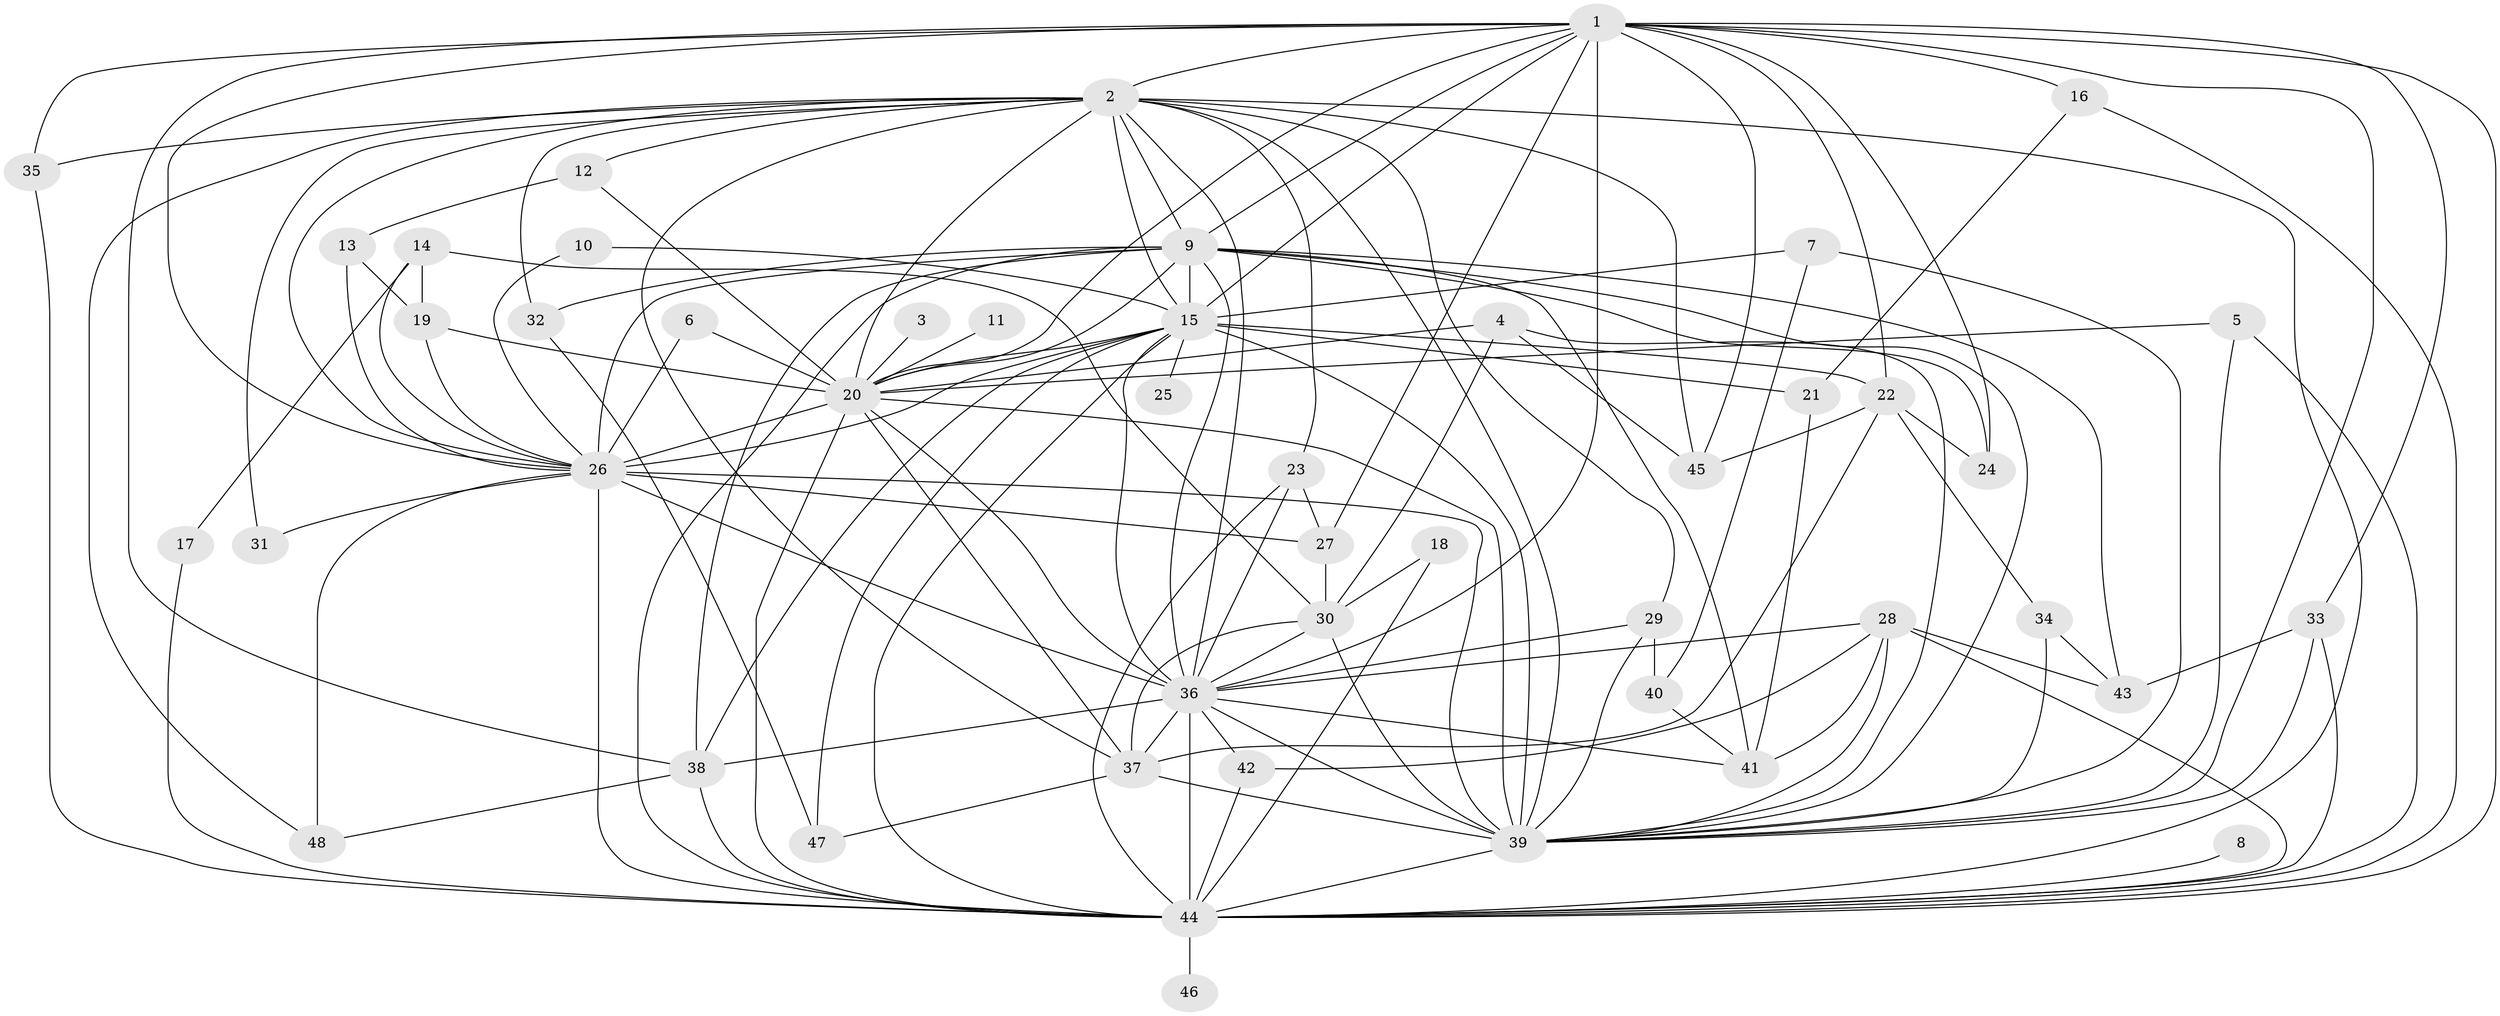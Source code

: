 // original degree distribution, {18: 0.031578947368421054, 27: 0.010526315789473684, 15: 0.010526315789473684, 19: 0.010526315789473684, 21: 0.031578947368421054, 20: 0.010526315789473684, 2: 0.5157894736842106, 4: 0.10526315789473684, 3: 0.21052631578947367, 7: 0.021052631578947368, 5: 0.042105263157894736}
// Generated by graph-tools (version 1.1) at 2025/01/03/09/25 03:01:33]
// undirected, 48 vertices, 138 edges
graph export_dot {
graph [start="1"]
  node [color=gray90,style=filled];
  1;
  2;
  3;
  4;
  5;
  6;
  7;
  8;
  9;
  10;
  11;
  12;
  13;
  14;
  15;
  16;
  17;
  18;
  19;
  20;
  21;
  22;
  23;
  24;
  25;
  26;
  27;
  28;
  29;
  30;
  31;
  32;
  33;
  34;
  35;
  36;
  37;
  38;
  39;
  40;
  41;
  42;
  43;
  44;
  45;
  46;
  47;
  48;
  1 -- 2 [weight=1.0];
  1 -- 9 [weight=1.0];
  1 -- 15 [weight=1.0];
  1 -- 16 [weight=2.0];
  1 -- 20 [weight=1.0];
  1 -- 22 [weight=1.0];
  1 -- 24 [weight=1.0];
  1 -- 26 [weight=1.0];
  1 -- 27 [weight=1.0];
  1 -- 33 [weight=1.0];
  1 -- 35 [weight=1.0];
  1 -- 36 [weight=2.0];
  1 -- 38 [weight=1.0];
  1 -- 39 [weight=1.0];
  1 -- 44 [weight=1.0];
  1 -- 45 [weight=1.0];
  2 -- 9 [weight=2.0];
  2 -- 12 [weight=1.0];
  2 -- 15 [weight=2.0];
  2 -- 20 [weight=1.0];
  2 -- 23 [weight=1.0];
  2 -- 26 [weight=1.0];
  2 -- 29 [weight=1.0];
  2 -- 31 [weight=1.0];
  2 -- 32 [weight=1.0];
  2 -- 35 [weight=1.0];
  2 -- 36 [weight=2.0];
  2 -- 37 [weight=1.0];
  2 -- 39 [weight=1.0];
  2 -- 44 [weight=1.0];
  2 -- 45 [weight=1.0];
  2 -- 48 [weight=1.0];
  3 -- 20 [weight=1.0];
  4 -- 20 [weight=1.0];
  4 -- 30 [weight=1.0];
  4 -- 39 [weight=1.0];
  4 -- 45 [weight=1.0];
  5 -- 20 [weight=1.0];
  5 -- 39 [weight=1.0];
  5 -- 44 [weight=1.0];
  6 -- 20 [weight=1.0];
  6 -- 26 [weight=1.0];
  7 -- 15 [weight=1.0];
  7 -- 39 [weight=1.0];
  7 -- 40 [weight=1.0];
  8 -- 44 [weight=1.0];
  9 -- 15 [weight=2.0];
  9 -- 20 [weight=1.0];
  9 -- 24 [weight=1.0];
  9 -- 26 [weight=1.0];
  9 -- 32 [weight=2.0];
  9 -- 36 [weight=2.0];
  9 -- 38 [weight=1.0];
  9 -- 39 [weight=1.0];
  9 -- 41 [weight=1.0];
  9 -- 43 [weight=1.0];
  9 -- 44 [weight=2.0];
  10 -- 15 [weight=1.0];
  10 -- 26 [weight=1.0];
  11 -- 20 [weight=1.0];
  12 -- 13 [weight=1.0];
  12 -- 20 [weight=1.0];
  13 -- 19 [weight=1.0];
  13 -- 26 [weight=1.0];
  14 -- 17 [weight=1.0];
  14 -- 19 [weight=2.0];
  14 -- 26 [weight=1.0];
  14 -- 30 [weight=1.0];
  15 -- 20 [weight=1.0];
  15 -- 21 [weight=1.0];
  15 -- 22 [weight=1.0];
  15 -- 25 [weight=1.0];
  15 -- 26 [weight=1.0];
  15 -- 36 [weight=2.0];
  15 -- 38 [weight=1.0];
  15 -- 39 [weight=1.0];
  15 -- 44 [weight=1.0];
  15 -- 47 [weight=1.0];
  16 -- 21 [weight=1.0];
  16 -- 44 [weight=1.0];
  17 -- 44 [weight=1.0];
  18 -- 30 [weight=1.0];
  18 -- 44 [weight=1.0];
  19 -- 20 [weight=1.0];
  19 -- 26 [weight=1.0];
  20 -- 26 [weight=2.0];
  20 -- 36 [weight=3.0];
  20 -- 37 [weight=1.0];
  20 -- 39 [weight=1.0];
  20 -- 44 [weight=1.0];
  21 -- 41 [weight=1.0];
  22 -- 24 [weight=1.0];
  22 -- 34 [weight=1.0];
  22 -- 37 [weight=1.0];
  22 -- 45 [weight=1.0];
  23 -- 27 [weight=1.0];
  23 -- 36 [weight=1.0];
  23 -- 44 [weight=1.0];
  26 -- 27 [weight=1.0];
  26 -- 31 [weight=1.0];
  26 -- 36 [weight=4.0];
  26 -- 39 [weight=1.0];
  26 -- 44 [weight=2.0];
  26 -- 48 [weight=1.0];
  27 -- 30 [weight=1.0];
  28 -- 36 [weight=1.0];
  28 -- 39 [weight=1.0];
  28 -- 41 [weight=1.0];
  28 -- 42 [weight=1.0];
  28 -- 43 [weight=1.0];
  28 -- 44 [weight=1.0];
  29 -- 36 [weight=1.0];
  29 -- 39 [weight=1.0];
  29 -- 40 [weight=1.0];
  30 -- 36 [weight=1.0];
  30 -- 37 [weight=1.0];
  30 -- 39 [weight=1.0];
  32 -- 47 [weight=1.0];
  33 -- 39 [weight=1.0];
  33 -- 43 [weight=1.0];
  33 -- 44 [weight=1.0];
  34 -- 39 [weight=1.0];
  34 -- 43 [weight=1.0];
  35 -- 44 [weight=1.0];
  36 -- 37 [weight=2.0];
  36 -- 38 [weight=1.0];
  36 -- 39 [weight=4.0];
  36 -- 41 [weight=1.0];
  36 -- 42 [weight=1.0];
  36 -- 44 [weight=3.0];
  37 -- 39 [weight=1.0];
  37 -- 47 [weight=1.0];
  38 -- 44 [weight=1.0];
  38 -- 48 [weight=1.0];
  39 -- 44 [weight=2.0];
  40 -- 41 [weight=1.0];
  42 -- 44 [weight=1.0];
  44 -- 46 [weight=1.0];
}

